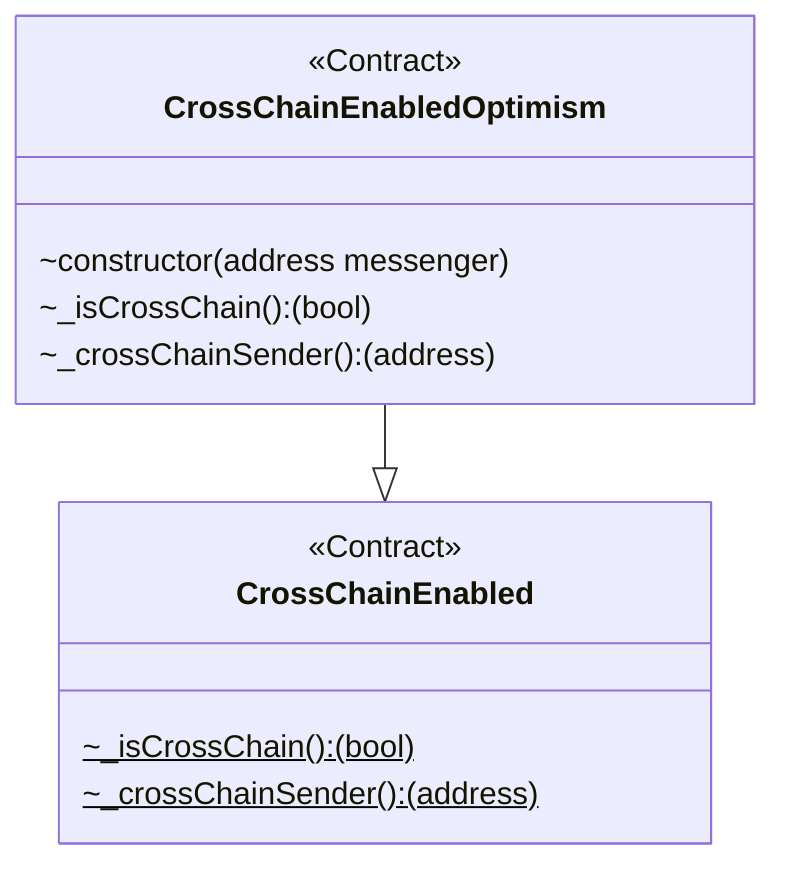 classDiagram
  %% 673:741:2
  class CrossChainEnabledOptimism {
    <<Contract>>
    ~constructor(address messenger)
    ~_isCrossChain(): (bool)
    ~_crossChainSender(): (address)
  }
  
  CrossChainEnabledOptimism --|> CrossChainEnabled
  
  %% 662:1145:0
  class CrossChainEnabled {
    <<Contract>>
    ~_isCrossChain(): (bool)$
    ~_crossChainSender(): (address)$
  }